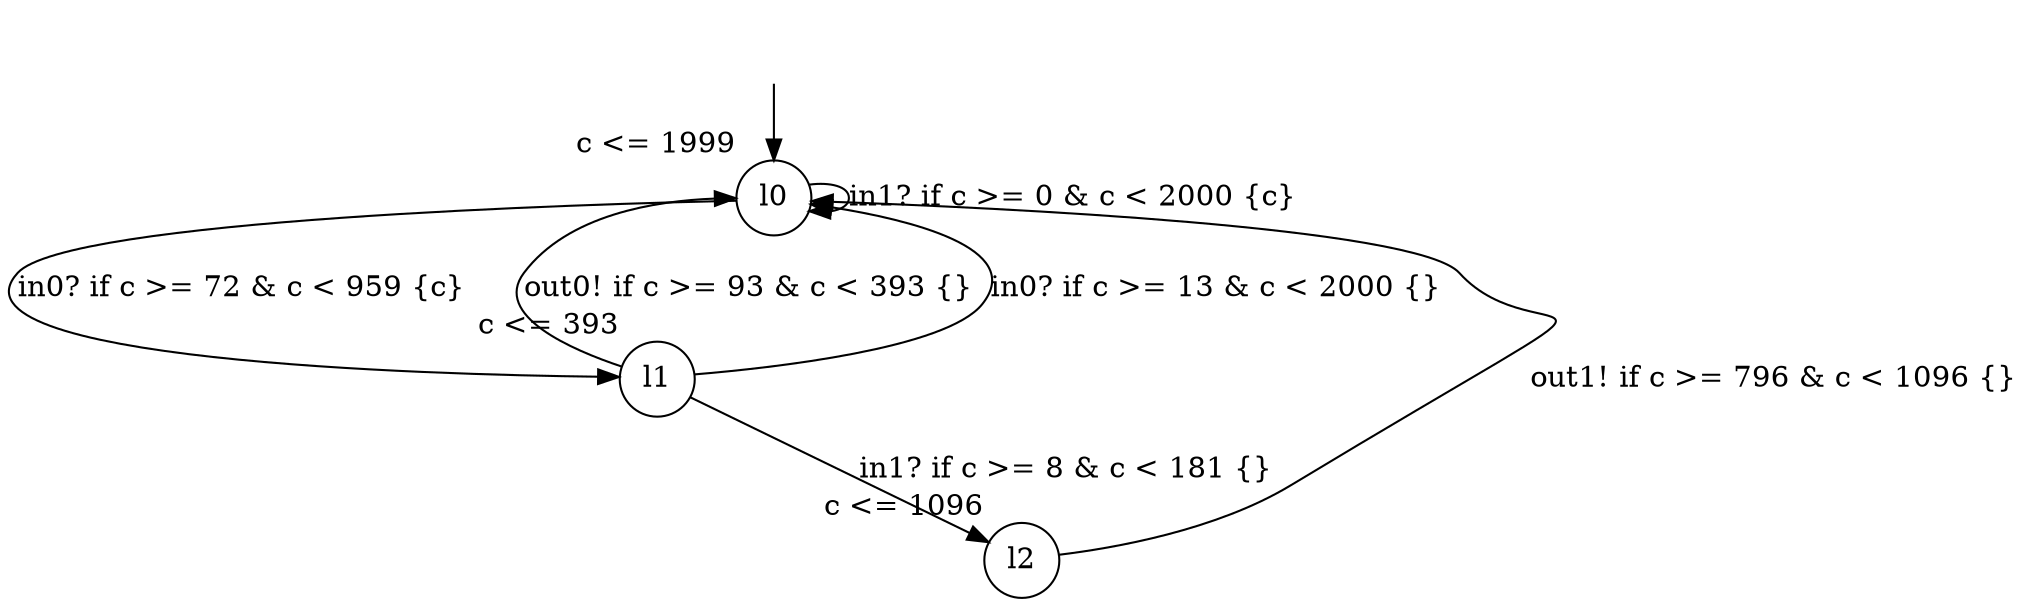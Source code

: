 digraph g {
__start0 [label="" shape="none"];
l0 [shape="circle" margin=0 label="l0", xlabel="c <= 1999"];
l1 [shape="circle" margin=0 label="l1", xlabel="c <= 393"];
l2 [shape="circle" margin=0 label="l2", xlabel="c <= 1096"];
l0 -> l1 [label="in0? if c >= 72 & c < 959 {c} "];
l0 -> l0 [label="in1? if c >= 0 & c < 2000 {c} "];
l1 -> l2 [label="in1? if c >= 8 & c < 181 {} "];
l1 -> l0 [label="out0! if c >= 93 & c < 393 {} "];
l1 -> l0 [label="in0? if c >= 13 & c < 2000 {} "];
l2 -> l0 [label="out1! if c >= 796 & c < 1096 {} "];
__start0 -> l0;
}
